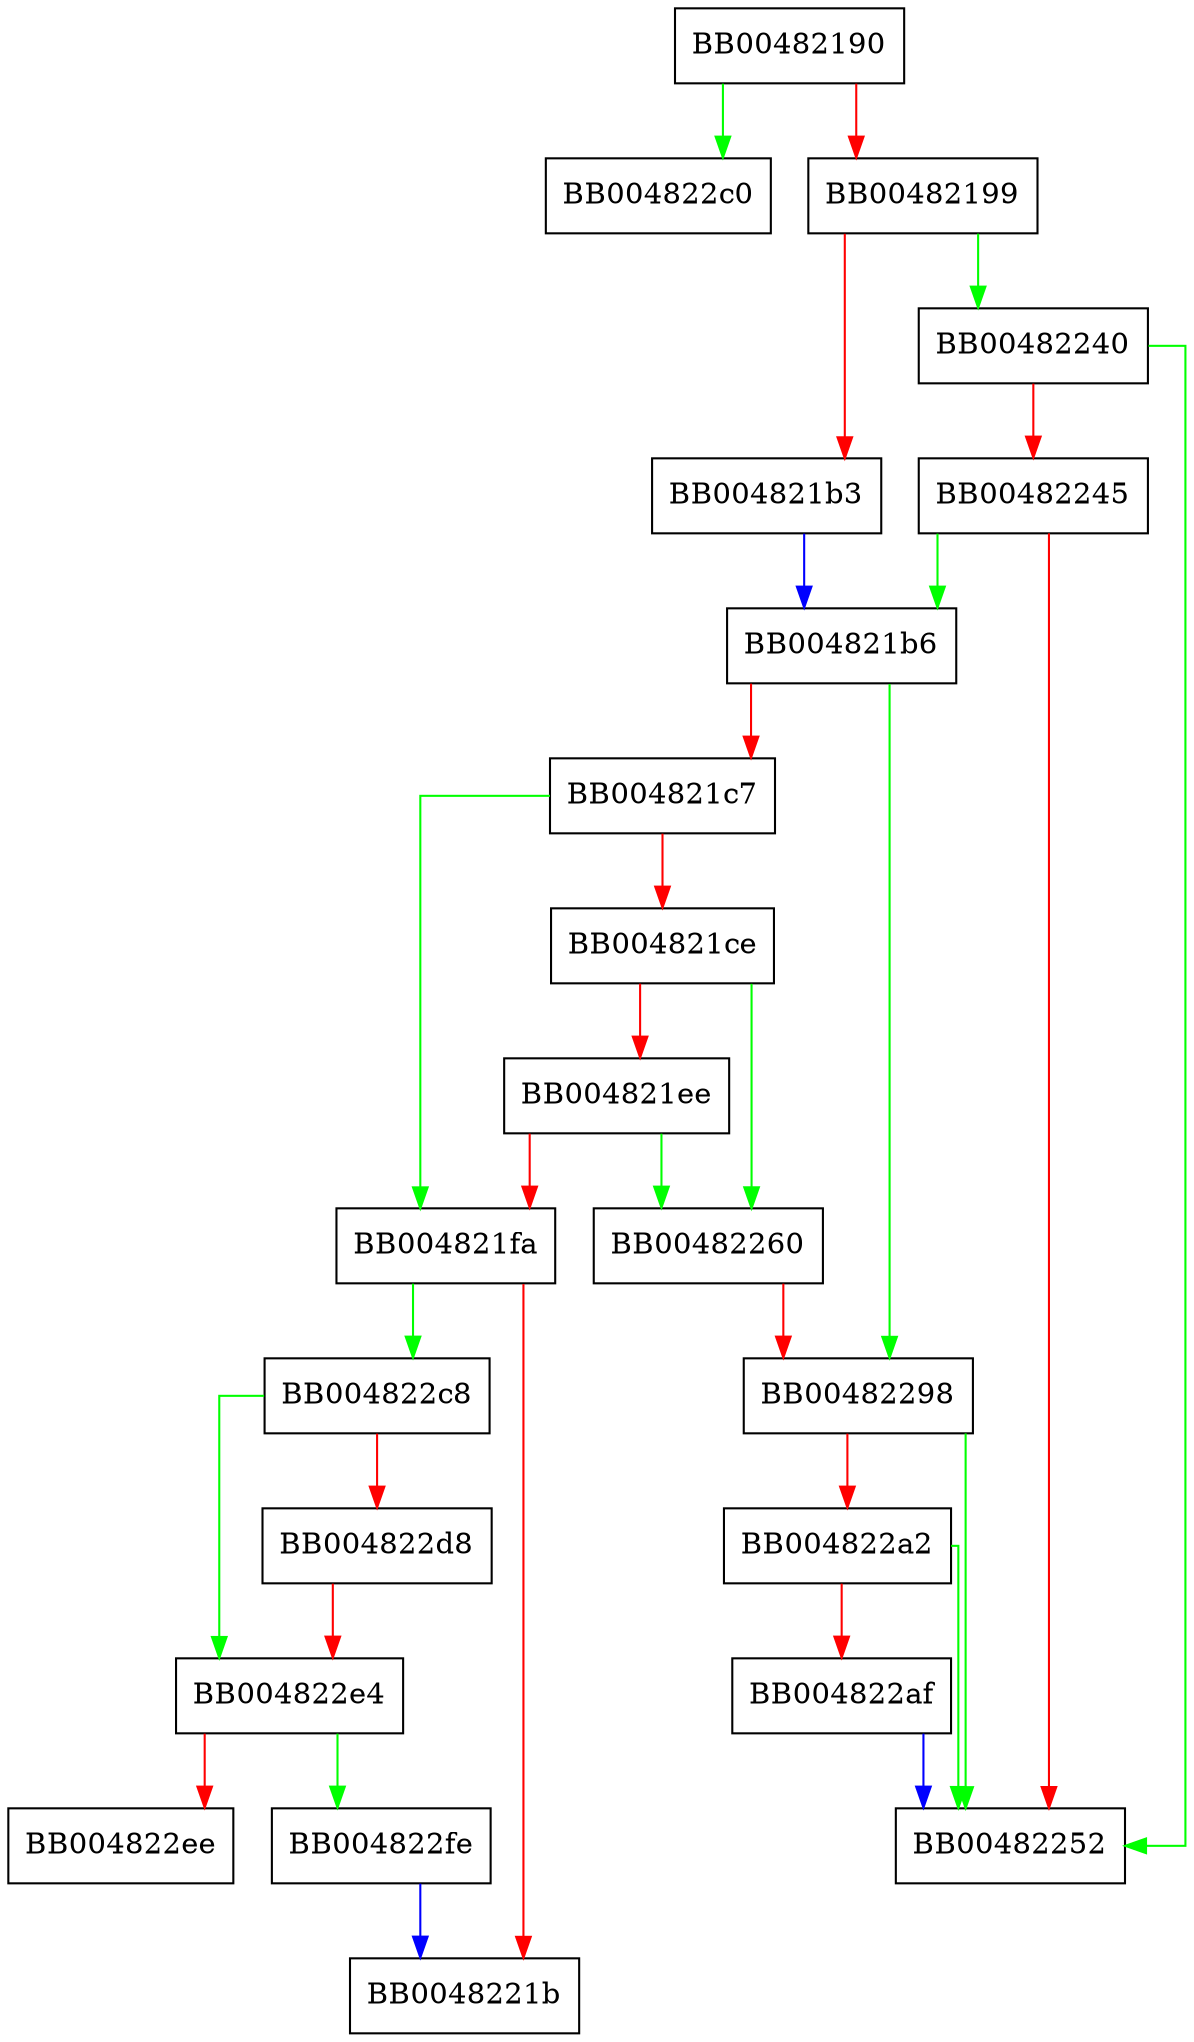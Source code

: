 digraph SSL_set_ciphersuites {
  node [shape="box"];
  graph [splines=ortho];
  BB00482190 -> BB004822c0 [color="green"];
  BB00482190 -> BB00482199 [color="red"];
  BB00482199 -> BB00482240 [color="green"];
  BB00482199 -> BB004821b3 [color="red"];
  BB004821b3 -> BB004821b6 [color="blue"];
  BB004821b6 -> BB00482298 [color="green"];
  BB004821b6 -> BB004821c7 [color="red"];
  BB004821c7 -> BB004821fa [color="green"];
  BB004821c7 -> BB004821ce [color="red"];
  BB004821ce -> BB00482260 [color="green"];
  BB004821ce -> BB004821ee [color="red"];
  BB004821ee -> BB00482260 [color="green"];
  BB004821ee -> BB004821fa [color="red"];
  BB004821fa -> BB004822c8 [color="green"];
  BB004821fa -> BB0048221b [color="red"];
  BB00482240 -> BB00482252 [color="green"];
  BB00482240 -> BB00482245 [color="red"];
  BB00482245 -> BB004821b6 [color="green"];
  BB00482245 -> BB00482252 [color="red"];
  BB00482260 -> BB00482298 [color="red"];
  BB00482298 -> BB00482252 [color="green"];
  BB00482298 -> BB004822a2 [color="red"];
  BB004822a2 -> BB00482252 [color="green"];
  BB004822a2 -> BB004822af [color="red"];
  BB004822af -> BB00482252 [color="blue"];
  BB004822c8 -> BB004822e4 [color="green"];
  BB004822c8 -> BB004822d8 [color="red"];
  BB004822d8 -> BB004822e4 [color="red"];
  BB004822e4 -> BB004822fe [color="green"];
  BB004822e4 -> BB004822ee [color="red"];
  BB004822fe -> BB0048221b [color="blue"];
}